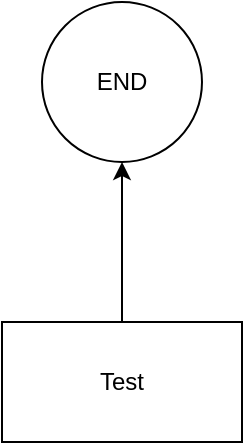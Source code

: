<mxfile version="20.5.3" type="github">
  <diagram id="yO4yWZHD7r1Wcvw5y3ay" name="페이지-1">
    <mxGraphModel dx="996" dy="634" grid="1" gridSize="10" guides="1" tooltips="1" connect="1" arrows="1" fold="1" page="1" pageScale="1" pageWidth="1600" pageHeight="1200" math="0" shadow="0">
      <root>
        <mxCell id="0" />
        <mxCell id="1" parent="0" />
        <mxCell id="a0HHibijvMHva_LATB5q-1" value="Test" style="rounded=0;whiteSpace=wrap;html=1;" vertex="1" parent="1">
          <mxGeometry x="450" y="300" width="120" height="60" as="geometry" />
        </mxCell>
        <mxCell id="a0HHibijvMHva_LATB5q-3" value="" style="endArrow=classic;html=1;rounded=0;exitX=0.5;exitY=0;exitDx=0;exitDy=0;" edge="1" parent="1" source="a0HHibijvMHva_LATB5q-1">
          <mxGeometry width="50" height="50" relative="1" as="geometry">
            <mxPoint x="480" y="350" as="sourcePoint" />
            <mxPoint x="510" y="220" as="targetPoint" />
          </mxGeometry>
        </mxCell>
        <mxCell id="a0HHibijvMHva_LATB5q-4" value="END" style="ellipse;whiteSpace=wrap;html=1;aspect=fixed;" vertex="1" parent="1">
          <mxGeometry x="470" y="140" width="80" height="80" as="geometry" />
        </mxCell>
      </root>
    </mxGraphModel>
  </diagram>
</mxfile>
